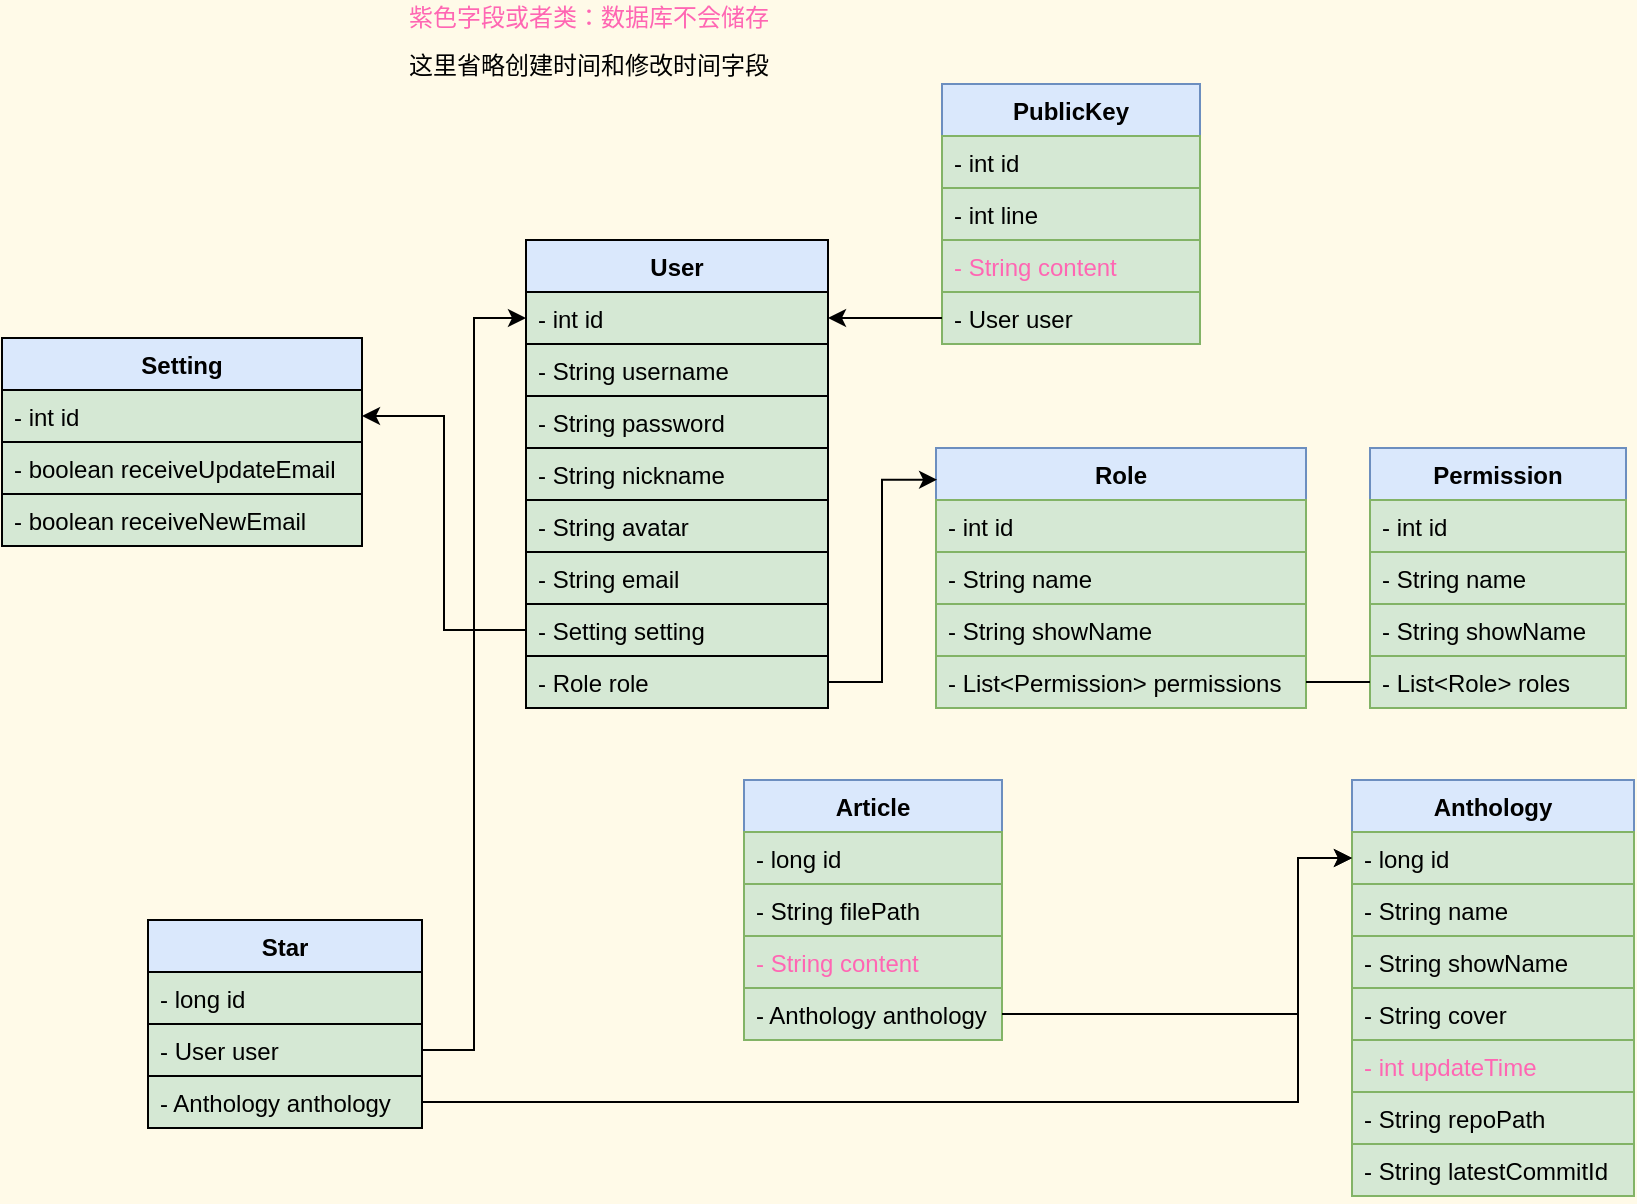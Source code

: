<mxfile compressed="true" version="21.6.1" type="device" pages="3"><diagram id="wILxJ-nRCRIIZ3_zf6oz" name="类图"><mxGraphModel dx="1376" dy="843" grid="0" gridSize="10" guides="1" tooltips="1" connect="1" arrows="1" fold="1" page="0" pageScale="1" pageWidth="827" pageHeight="1169" background="#FFFAE8" math="0" shadow="0"><root><mxCell id="0"/><mxCell id="1" parent="0"/><mxCell id="WRO1GQqFH-MKX0ff_sbG-9" value="User" style="swimlane;fontStyle=1;align=center;verticalAlign=top;childLayout=stackLayout;horizontal=1;startSize=26;horizontalStack=0;resizeParent=1;resizeParentMax=0;resizeLast=0;collapsible=1;marginBottom=0;fillColor=#dae8fc;strokeColor=#000000;fontColor=#000000;" parent="1" vertex="1"><mxGeometry x="263" y="176" width="151" height="234" as="geometry"/></mxCell><mxCell id="WRO1GQqFH-MKX0ff_sbG-10" value="- int id" style="text;strokeColor=#000000;fillColor=#d5e8d4;align=left;verticalAlign=top;spacingLeft=4;spacingRight=4;overflow=hidden;rotatable=0;points=[[0,0.5],[1,0.5]];portConstraint=eastwest;fontColor=#000000;" parent="WRO1GQqFH-MKX0ff_sbG-9" vertex="1"><mxGeometry y="26" width="151" height="26" as="geometry"/></mxCell><mxCell id="WRO1GQqFH-MKX0ff_sbG-12" value="- String username" style="text;strokeColor=#000000;fillColor=#d5e8d4;align=left;verticalAlign=top;spacingLeft=4;spacingRight=4;overflow=hidden;rotatable=0;points=[[0,0.5],[1,0.5]];portConstraint=eastwest;fontColor=#000000;" parent="WRO1GQqFH-MKX0ff_sbG-9" vertex="1"><mxGeometry y="52" width="151" height="26" as="geometry"/></mxCell><mxCell id="EvGXJdS2gnssmOcRnPen-53" value="- String password" style="text;strokeColor=#000000;fillColor=#d5e8d4;align=left;verticalAlign=top;spacingLeft=4;spacingRight=4;overflow=hidden;rotatable=0;points=[[0,0.5],[1,0.5]];portConstraint=eastwest;fontColor=#000000;" parent="WRO1GQqFH-MKX0ff_sbG-9" vertex="1"><mxGeometry y="78" width="151" height="26" as="geometry"/></mxCell><mxCell id="WRO1GQqFH-MKX0ff_sbG-14" value="- String nickname" style="text;strokeColor=#000000;fillColor=#d5e8d4;align=left;verticalAlign=top;spacingLeft=4;spacingRight=4;overflow=hidden;rotatable=0;points=[[0,0.5],[1,0.5]];portConstraint=eastwest;fontColor=#000000;" parent="WRO1GQqFH-MKX0ff_sbG-9" vertex="1"><mxGeometry y="104" width="151" height="26" as="geometry"/></mxCell><mxCell id="WRO1GQqFH-MKX0ff_sbG-13" value="- String avatar" style="text;strokeColor=#000000;fillColor=#d5e8d4;align=left;verticalAlign=top;spacingLeft=4;spacingRight=4;overflow=hidden;rotatable=0;points=[[0,0.5],[1,0.5]];portConstraint=eastwest;fontColor=#000000;" parent="WRO1GQqFH-MKX0ff_sbG-9" vertex="1"><mxGeometry y="130" width="151" height="26" as="geometry"/></mxCell><mxCell id="EvGXJdS2gnssmOcRnPen-19" value="- String email" style="text;strokeColor=#000000;fillColor=#d5e8d4;align=left;verticalAlign=top;spacingLeft=4;spacingRight=4;overflow=hidden;rotatable=0;points=[[0,0.5],[1,0.5]];portConstraint=eastwest;fontColor=#000000;" parent="WRO1GQqFH-MKX0ff_sbG-9" vertex="1"><mxGeometry y="156" width="151" height="26" as="geometry"/></mxCell><mxCell id="-3vvD8Rm2TfHry4j1YMg-6" value="- Setting setting" style="text;strokeColor=#000000;fillColor=#d5e8d4;align=left;verticalAlign=top;spacingLeft=4;spacingRight=4;overflow=hidden;rotatable=0;points=[[0,0.5],[1,0.5]];portConstraint=eastwest;fontColor=#000000;" parent="WRO1GQqFH-MKX0ff_sbG-9" vertex="1"><mxGeometry y="182" width="151" height="26" as="geometry"/></mxCell><mxCell id="WRO1GQqFH-MKX0ff_sbG-15" value="- Role role" style="text;strokeColor=#000000;fillColor=#d5e8d4;align=left;verticalAlign=top;spacingLeft=4;spacingRight=4;overflow=hidden;rotatable=0;points=[[0,0.5],[1,0.5]];portConstraint=eastwest;fontColor=#000000;" parent="WRO1GQqFH-MKX0ff_sbG-9" vertex="1"><mxGeometry y="208" width="151" height="26" as="geometry"/></mxCell><mxCell id="EvGXJdS2gnssmOcRnPen-2" value="Role" style="swimlane;fontStyle=1;align=center;verticalAlign=top;childLayout=stackLayout;horizontal=1;startSize=26;horizontalStack=0;resizeParent=1;resizeParentMax=0;resizeLast=0;collapsible=1;marginBottom=0;fillColor=#dae8fc;strokeColor=#6c8ebf;fontColor=#000000;" parent="1" vertex="1"><mxGeometry x="468" y="280" width="185" height="130" as="geometry"/></mxCell><mxCell id="EvGXJdS2gnssmOcRnPen-3" value="- int id" style="text;strokeColor=#82b366;fillColor=#d5e8d4;align=left;verticalAlign=top;spacingLeft=4;spacingRight=4;overflow=hidden;rotatable=0;points=[[0,0.5],[1,0.5]];portConstraint=eastwest;fontColor=#000000;" parent="EvGXJdS2gnssmOcRnPen-2" vertex="1"><mxGeometry y="26" width="185" height="26" as="geometry"/></mxCell><mxCell id="EvGXJdS2gnssmOcRnPen-4" value="- String name" style="text;strokeColor=#82b366;fillColor=#d5e8d4;align=left;verticalAlign=top;spacingLeft=4;spacingRight=4;overflow=hidden;rotatable=0;points=[[0,0.5],[1,0.5]];portConstraint=eastwest;fontColor=#000000;" parent="EvGXJdS2gnssmOcRnPen-2" vertex="1"><mxGeometry y="52" width="185" height="26" as="geometry"/></mxCell><mxCell id="2Uml_MnLq0i4C8X55gZZ-1" value="- String showName" style="text;strokeColor=#82b366;fillColor=#d5e8d4;align=left;verticalAlign=top;spacingLeft=4;spacingRight=4;overflow=hidden;rotatable=0;points=[[0,0.5],[1,0.5]];portConstraint=eastwest;fontColor=#000000;" parent="EvGXJdS2gnssmOcRnPen-2" vertex="1"><mxGeometry y="78" width="185" height="26" as="geometry"/></mxCell><mxCell id="EvGXJdS2gnssmOcRnPen-16" value="- List&lt;Permission&gt; permissions" style="text;strokeColor=#82b366;fillColor=#d5e8d4;align=left;verticalAlign=top;spacingLeft=4;spacingRight=4;overflow=hidden;rotatable=0;points=[[0,0.5],[1,0.5]];portConstraint=eastwest;fontColor=#000000;" parent="EvGXJdS2gnssmOcRnPen-2" vertex="1"><mxGeometry y="104" width="185" height="26" as="geometry"/></mxCell><mxCell id="EvGXJdS2gnssmOcRnPen-9" value="Permission" style="swimlane;fontStyle=1;align=center;verticalAlign=top;childLayout=stackLayout;horizontal=1;startSize=26;horizontalStack=0;resizeParent=1;resizeParentMax=0;resizeLast=0;collapsible=1;marginBottom=0;fillColor=#dae8fc;strokeColor=#6c8ebf;fontColor=#000000;" parent="1" vertex="1"><mxGeometry x="685" y="280" width="128" height="130" as="geometry"/></mxCell><mxCell id="EvGXJdS2gnssmOcRnPen-10" value="- int id" style="text;strokeColor=#82b366;fillColor=#d5e8d4;align=left;verticalAlign=top;spacingLeft=4;spacingRight=4;overflow=hidden;rotatable=0;points=[[0,0.5],[1,0.5]];portConstraint=eastwest;fontColor=#000000;" parent="EvGXJdS2gnssmOcRnPen-9" vertex="1"><mxGeometry y="26" width="128" height="26" as="geometry"/></mxCell><mxCell id="EvGXJdS2gnssmOcRnPen-11" value="- String name" style="text;strokeColor=#82b366;fillColor=#d5e8d4;align=left;verticalAlign=top;spacingLeft=4;spacingRight=4;overflow=hidden;rotatable=0;points=[[0,0.5],[1,0.5]];portConstraint=eastwest;fontColor=#000000;" parent="EvGXJdS2gnssmOcRnPen-9" vertex="1"><mxGeometry y="52" width="128" height="26" as="geometry"/></mxCell><mxCell id="2Uml_MnLq0i4C8X55gZZ-2" value="- String showName" style="text;strokeColor=#82b366;fillColor=#d5e8d4;align=left;verticalAlign=top;spacingLeft=4;spacingRight=4;overflow=hidden;rotatable=0;points=[[0,0.5],[1,0.5]];portConstraint=eastwest;fontColor=#000000;" parent="EvGXJdS2gnssmOcRnPen-9" vertex="1"><mxGeometry y="78" width="128" height="26" as="geometry"/></mxCell><mxCell id="EvGXJdS2gnssmOcRnPen-14" value="- List&lt;Role&gt; roles" style="text;strokeColor=#82b366;fillColor=#d5e8d4;align=left;verticalAlign=top;spacingLeft=4;spacingRight=4;overflow=hidden;rotatable=0;points=[[0,0.5],[1,0.5]];portConstraint=eastwest;fontColor=#000000;" parent="EvGXJdS2gnssmOcRnPen-9" vertex="1"><mxGeometry y="104" width="128" height="26" as="geometry"/></mxCell><mxCell id="EvGXJdS2gnssmOcRnPen-17" style="edgeStyle=orthogonalEdgeStyle;rounded=0;orthogonalLoop=1;jettySize=auto;html=1;exitX=1;exitY=0.5;exitDx=0;exitDy=0;entryX=0.003;entryY=0.122;entryDx=0;entryDy=0;entryPerimeter=0;strokeColor=#000000;" parent="1" source="WRO1GQqFH-MKX0ff_sbG-15" target="EvGXJdS2gnssmOcRnPen-2" edge="1"><mxGeometry relative="1" as="geometry"/></mxCell><mxCell id="EvGXJdS2gnssmOcRnPen-18" style="edgeStyle=orthogonalEdgeStyle;rounded=0;orthogonalLoop=1;jettySize=auto;html=1;exitX=1;exitY=0.5;exitDx=0;exitDy=0;entryX=0;entryY=0.5;entryDx=0;entryDy=0;endArrow=none;endFill=0;fontColor=#000000;strokeColor=#000000;" parent="1" source="EvGXJdS2gnssmOcRnPen-16" target="EvGXJdS2gnssmOcRnPen-14" edge="1"><mxGeometry relative="1" as="geometry"/></mxCell><mxCell id="EvGXJdS2gnssmOcRnPen-20" value="Article" style="swimlane;fontStyle=1;align=center;verticalAlign=top;childLayout=stackLayout;horizontal=1;startSize=26;horizontalStack=0;resizeParent=1;resizeParentMax=0;resizeLast=0;collapsible=1;marginBottom=0;fillColor=#dae8fc;strokeColor=#6c8ebf;fontColor=#000000;" parent="1" vertex="1"><mxGeometry x="372" y="446" width="129" height="130" as="geometry"/></mxCell><mxCell id="EvGXJdS2gnssmOcRnPen-21" value="- long id" style="text;strokeColor=#82b366;fillColor=#d5e8d4;align=left;verticalAlign=top;spacingLeft=4;spacingRight=4;overflow=hidden;rotatable=0;points=[[0,0.5],[1,0.5]];portConstraint=eastwest;fontColor=#000000;" parent="EvGXJdS2gnssmOcRnPen-20" vertex="1"><mxGeometry y="26" width="129" height="26" as="geometry"/></mxCell><mxCell id="EvGXJdS2gnssmOcRnPen-29" value="- String filePath" style="text;strokeColor=#82b366;fillColor=#d5e8d4;align=left;verticalAlign=top;spacingLeft=4;spacingRight=4;overflow=hidden;rotatable=0;points=[[0,0.5],[1,0.5]];portConstraint=eastwest;fontColor=#000000;" parent="EvGXJdS2gnssmOcRnPen-20" vertex="1"><mxGeometry y="52" width="129" height="26" as="geometry"/></mxCell><mxCell id="EvGXJdS2gnssmOcRnPen-54" value="- String content" style="text;strokeColor=#82b366;fillColor=#d5e8d4;align=left;verticalAlign=top;spacingLeft=4;spacingRight=4;overflow=hidden;rotatable=0;points=[[0,0.5],[1,0.5]];portConstraint=eastwest;fontColor=#FF66B3;" parent="EvGXJdS2gnssmOcRnPen-20" vertex="1"><mxGeometry y="78" width="129" height="26" as="geometry"/></mxCell><mxCell id="EvGXJdS2gnssmOcRnPen-36" value="- Anthology anthology" style="text;strokeColor=#82b366;fillColor=#d5e8d4;align=left;verticalAlign=top;spacingLeft=4;spacingRight=4;overflow=hidden;rotatable=0;points=[[0,0.5],[1,0.5]];portConstraint=eastwest;fontColor=#000000;" parent="EvGXJdS2gnssmOcRnPen-20" vertex="1"><mxGeometry y="104" width="129" height="26" as="geometry"/></mxCell><mxCell id="EvGXJdS2gnssmOcRnPen-31" value="Anthology" style="swimlane;fontStyle=1;align=center;verticalAlign=top;childLayout=stackLayout;horizontal=1;startSize=26;horizontalStack=0;resizeParent=1;resizeParentMax=0;resizeLast=0;collapsible=1;marginBottom=0;fillColor=#dae8fc;strokeColor=#6c8ebf;fontColor=#000000;" parent="1" vertex="1"><mxGeometry x="676" y="446" width="141" height="208" as="geometry"/></mxCell><mxCell id="EvGXJdS2gnssmOcRnPen-32" value="- long id" style="text;strokeColor=#82b366;fillColor=#d5e8d4;align=left;verticalAlign=top;spacingLeft=4;spacingRight=4;overflow=hidden;rotatable=0;points=[[0,0.5],[1,0.5]];portConstraint=eastwest;fontColor=#000000;" parent="EvGXJdS2gnssmOcRnPen-31" vertex="1"><mxGeometry y="26" width="141" height="26" as="geometry"/></mxCell><mxCell id="EvGXJdS2gnssmOcRnPen-33" value="- String name" style="text;strokeColor=#82b366;fillColor=#d5e8d4;align=left;verticalAlign=top;spacingLeft=4;spacingRight=4;overflow=hidden;rotatable=0;points=[[0,0.5],[1,0.5]];portConstraint=eastwest;fontColor=#000000;" parent="EvGXJdS2gnssmOcRnPen-31" vertex="1"><mxGeometry y="52" width="141" height="26" as="geometry"/></mxCell><mxCell id="NV3eIGNlk2f-MBtnMCLc-1" value="- String showName" style="text;strokeColor=#82b366;fillColor=#d5e8d4;align=left;verticalAlign=top;spacingLeft=4;spacingRight=4;overflow=hidden;rotatable=0;points=[[0,0.5],[1,0.5]];portConstraint=eastwest;fontColor=#000000;" parent="EvGXJdS2gnssmOcRnPen-31" vertex="1"><mxGeometry y="78" width="141" height="26" as="geometry"/></mxCell><mxCell id="iXWzoQddc1kPVXcZnfXH-1" value="- String cover" style="text;strokeColor=#82b366;fillColor=#d5e8d4;align=left;verticalAlign=top;spacingLeft=4;spacingRight=4;overflow=hidden;rotatable=0;points=[[0,0.5],[1,0.5]];portConstraint=eastwest;fontColor=#000000;" parent="EvGXJdS2gnssmOcRnPen-31" vertex="1"><mxGeometry y="104" width="141" height="26" as="geometry"/></mxCell><mxCell id="INj5p5lKH3iqRu2ESQi--1" value="- int updateTime" style="text;strokeColor=#82b366;fillColor=#d5e8d4;align=left;verticalAlign=top;spacingLeft=4;spacingRight=4;overflow=hidden;rotatable=0;points=[[0,0.5],[1,0.5]];portConstraint=eastwest;fontColor=#FF66B3;" parent="EvGXJdS2gnssmOcRnPen-31" vertex="1"><mxGeometry y="130" width="141" height="26" as="geometry"/></mxCell><mxCell id="EvGXJdS2gnssmOcRnPen-34" value="- String repoPath" style="text;strokeColor=#82b366;fillColor=#d5e8d4;align=left;verticalAlign=top;spacingLeft=4;spacingRight=4;overflow=hidden;rotatable=0;points=[[0,0.5],[1,0.5]];portConstraint=eastwest;fontColor=#000000;" parent="EvGXJdS2gnssmOcRnPen-31" vertex="1"><mxGeometry y="156" width="141" height="26" as="geometry"/></mxCell><mxCell id="EvGXJdS2gnssmOcRnPen-35" value="- String latestCommitId" style="text;strokeColor=#82b366;fillColor=#d5e8d4;align=left;verticalAlign=top;spacingLeft=4;spacingRight=4;overflow=hidden;rotatable=0;points=[[0,0.5],[1,0.5]];portConstraint=eastwest;fontColor=#000000;" parent="EvGXJdS2gnssmOcRnPen-31" vertex="1"><mxGeometry y="182" width="141" height="26" as="geometry"/></mxCell><mxCell id="EvGXJdS2gnssmOcRnPen-37" style="edgeStyle=orthogonalEdgeStyle;rounded=0;orthogonalLoop=1;jettySize=auto;html=1;exitX=1;exitY=0.5;exitDx=0;exitDy=0;entryX=0;entryY=0.5;entryDx=0;entryDy=0;endArrow=classic;endFill=1;strokeColor=#000000;" parent="1" source="EvGXJdS2gnssmOcRnPen-36" target="EvGXJdS2gnssmOcRnPen-32" edge="1"><mxGeometry relative="1" as="geometry"><Array as="points"><mxPoint x="649" y="563"/><mxPoint x="649" y="485"/></Array></mxGeometry></mxCell><mxCell id="WLKRW--15k-EWWXqYnvJ-45" value="PublicKey" style="swimlane;fontStyle=1;align=center;verticalAlign=top;childLayout=stackLayout;horizontal=1;startSize=26;horizontalStack=0;resizeParent=1;resizeParentMax=0;resizeLast=0;collapsible=1;marginBottom=0;fillColor=#dae8fc;strokeColor=#6c8ebf;fontColor=#000000;" parent="1" vertex="1"><mxGeometry x="471" y="98" width="129" height="130" as="geometry"/></mxCell><mxCell id="WLKRW--15k-EWWXqYnvJ-46" value="- int id" style="text;strokeColor=#82b366;fillColor=#d5e8d4;align=left;verticalAlign=top;spacingLeft=4;spacingRight=4;overflow=hidden;rotatable=0;points=[[0,0.5],[1,0.5]];portConstraint=eastwest;fontColor=#000000;" parent="WLKRW--15k-EWWXqYnvJ-45" vertex="1"><mxGeometry y="26" width="129" height="26" as="geometry"/></mxCell><mxCell id="WLKRW--15k-EWWXqYnvJ-49" value="- int line" style="text;strokeColor=#82b366;fillColor=#d5e8d4;align=left;verticalAlign=top;spacingLeft=4;spacingRight=4;overflow=hidden;rotatable=0;points=[[0,0.5],[1,0.5]];portConstraint=eastwest;fontColor=#000000;" parent="WLKRW--15k-EWWXqYnvJ-45" vertex="1"><mxGeometry y="52" width="129" height="26" as="geometry"/></mxCell><mxCell id="WLKRW--15k-EWWXqYnvJ-50" value="- String content" style="text;strokeColor=#82b366;fillColor=#d5e8d4;align=left;verticalAlign=top;spacingLeft=4;spacingRight=4;overflow=hidden;rotatable=0;points=[[0,0.5],[1,0.5]];portConstraint=eastwest;fontColor=#FF66B3;" parent="WLKRW--15k-EWWXqYnvJ-45" vertex="1"><mxGeometry y="78" width="129" height="26" as="geometry"/></mxCell><mxCell id="WLKRW--15k-EWWXqYnvJ-47" value="- User user" style="text;strokeColor=#82b366;fillColor=#d5e8d4;align=left;verticalAlign=top;spacingLeft=4;spacingRight=4;overflow=hidden;rotatable=0;points=[[0,0.5],[1,0.5]];portConstraint=eastwest;fontColor=#000000;" parent="WLKRW--15k-EWWXqYnvJ-45" vertex="1"><mxGeometry y="104" width="129" height="26" as="geometry"/></mxCell><mxCell id="WLKRW--15k-EWWXqYnvJ-51" style="edgeStyle=orthogonalEdgeStyle;rounded=0;orthogonalLoop=1;jettySize=auto;html=1;exitX=0;exitY=0.5;exitDx=0;exitDy=0;entryX=1;entryY=0.5;entryDx=0;entryDy=0;endArrow=classic;endFill=1;strokeColor=#000000;" parent="1" source="WLKRW--15k-EWWXqYnvJ-47" target="WRO1GQqFH-MKX0ff_sbG-10" edge="1"><mxGeometry relative="1" as="geometry"/></mxCell><mxCell id="WLKRW--15k-EWWXqYnvJ-52" value="紫色字段或者类：数据库不会储存" style="text;html=1;align=center;verticalAlign=middle;resizable=0;points=[];autosize=1;strokeColor=none;fillColor=none;fontColor=#FF66B3;" parent="1" vertex="1"><mxGeometry x="199" y="56" width="190" height="18" as="geometry"/></mxCell><mxCell id="lPy74XsBHY-HFz9wNdJ7-1" value="这里省略创建时间和修改时间字段" style="text;html=1;align=center;verticalAlign=middle;resizable=0;points=[];autosize=1;strokeColor=none;fillColor=none;fontColor=#000000;labelBorderColor=none;" parent="1" vertex="1"><mxGeometry x="199" y="80" width="190" height="18" as="geometry"/></mxCell><mxCell id="S6ZEdvKxkXjEGz55FUWK-1" value="Star" style="swimlane;fontStyle=1;align=center;verticalAlign=top;childLayout=stackLayout;horizontal=1;startSize=26;horizontalStack=0;resizeParent=1;resizeParentMax=0;resizeLast=0;collapsible=1;marginBottom=0;fillColor=#dae8fc;strokeColor=#000000;fontColor=#000000;" parent="1" vertex="1"><mxGeometry x="74" y="516" width="137" height="104" as="geometry"/></mxCell><mxCell id="S6ZEdvKxkXjEGz55FUWK-2" value="- long id" style="text;strokeColor=#000000;fillColor=#d5e8d4;align=left;verticalAlign=top;spacingLeft=4;spacingRight=4;overflow=hidden;rotatable=0;points=[[0,0.5],[1,0.5]];portConstraint=eastwest;fontColor=#000000;" parent="S6ZEdvKxkXjEGz55FUWK-1" vertex="1"><mxGeometry y="26" width="137" height="26" as="geometry"/></mxCell><mxCell id="S6ZEdvKxkXjEGz55FUWK-3" value="- User user" style="text;strokeColor=#000000;fillColor=#d5e8d4;align=left;verticalAlign=top;spacingLeft=4;spacingRight=4;overflow=hidden;rotatable=0;points=[[0,0.5],[1,0.5]];portConstraint=eastwest;fontColor=#000000;" parent="S6ZEdvKxkXjEGz55FUWK-1" vertex="1"><mxGeometry y="52" width="137" height="26" as="geometry"/></mxCell><mxCell id="S6ZEdvKxkXjEGz55FUWK-6" value="- Anthology anthology" style="text;strokeColor=#000000;fillColor=#d5e8d4;align=left;verticalAlign=top;spacingLeft=4;spacingRight=4;overflow=hidden;rotatable=0;points=[[0,0.5],[1,0.5]];portConstraint=eastwest;fontColor=#000000;" parent="S6ZEdvKxkXjEGz55FUWK-1" vertex="1"><mxGeometry y="78" width="137" height="26" as="geometry"/></mxCell><mxCell id="S6ZEdvKxkXjEGz55FUWK-7" style="edgeStyle=orthogonalEdgeStyle;rounded=0;orthogonalLoop=1;jettySize=auto;html=1;exitX=1;exitY=0.5;exitDx=0;exitDy=0;entryX=0;entryY=0.5;entryDx=0;entryDy=0;strokeColor=#000000;fontColor=#000000;" parent="1" source="S6ZEdvKxkXjEGz55FUWK-3" target="WRO1GQqFH-MKX0ff_sbG-10" edge="1"><mxGeometry relative="1" as="geometry"/></mxCell><mxCell id="S6ZEdvKxkXjEGz55FUWK-8" style="edgeStyle=orthogonalEdgeStyle;rounded=0;orthogonalLoop=1;jettySize=auto;html=1;exitX=1;exitY=0.5;exitDx=0;exitDy=0;entryX=0;entryY=0.5;entryDx=0;entryDy=0;strokeColor=#000000;" parent="1" source="S6ZEdvKxkXjEGz55FUWK-6" target="EvGXJdS2gnssmOcRnPen-32" edge="1"><mxGeometry relative="1" as="geometry"><Array as="points"><mxPoint x="649" y="607"/><mxPoint x="649" y="485"/></Array></mxGeometry></mxCell><mxCell id="-3vvD8Rm2TfHry4j1YMg-2" value="Setting" style="swimlane;fontStyle=1;align=center;verticalAlign=top;childLayout=stackLayout;horizontal=1;startSize=26;horizontalStack=0;resizeParent=1;resizeParentMax=0;resizeLast=0;collapsible=1;marginBottom=0;fillColor=#dae8fc;strokeColor=#000000;fontColor=#000000;" parent="1" vertex="1"><mxGeometry x="1" y="225" width="180" height="104" as="geometry"/></mxCell><mxCell id="-3vvD8Rm2TfHry4j1YMg-3" value="- int id" style="text;strokeColor=#000000;fillColor=#d5e8d4;align=left;verticalAlign=top;spacingLeft=4;spacingRight=4;overflow=hidden;rotatable=0;points=[[0,0.5],[1,0.5]];portConstraint=eastwest;fontColor=#000000;" parent="-3vvD8Rm2TfHry4j1YMg-2" vertex="1"><mxGeometry y="26" width="180" height="26" as="geometry"/></mxCell><mxCell id="-3vvD8Rm2TfHry4j1YMg-8" value="- boolean receiveUpdateEmail" style="text;strokeColor=#000000;fillColor=#d5e8d4;align=left;verticalAlign=top;spacingLeft=4;spacingRight=4;overflow=hidden;rotatable=0;points=[[0,0.5],[1,0.5]];portConstraint=eastwest;fontColor=#000000;" parent="-3vvD8Rm2TfHry4j1YMg-2" vertex="1"><mxGeometry y="52" width="180" height="26" as="geometry"/></mxCell><mxCell id="k8gp6Hoa-KS5ZbWZ8qMf-1" value="- boolean receiveNewEmail" style="text;strokeColor=#000000;fillColor=#d5e8d4;align=left;verticalAlign=top;spacingLeft=4;spacingRight=4;overflow=hidden;rotatable=0;points=[[0,0.5],[1,0.5]];portConstraint=eastwest;fontColor=#000000;" parent="-3vvD8Rm2TfHry4j1YMg-2" vertex="1"><mxGeometry y="78" width="180" height="26" as="geometry"/></mxCell><mxCell id="-3vvD8Rm2TfHry4j1YMg-7" style="edgeStyle=orthogonalEdgeStyle;rounded=0;orthogonalLoop=1;jettySize=auto;html=1;entryX=1;entryY=0.5;entryDx=0;entryDy=0;strokeColor=#000000;" parent="1" source="-3vvD8Rm2TfHry4j1YMg-6" target="-3vvD8Rm2TfHry4j1YMg-3" edge="1"><mxGeometry relative="1" as="geometry"/></mxCell></root></mxGraphModel></diagram><diagram id="JHanxzREZH7IJ0J7ykRV" name="数据库"><mxGraphModel dx="1376" dy="1243" grid="0" gridSize="10" guides="1" tooltips="1" connect="1" arrows="1" fold="1" page="0" pageScale="1" pageWidth="827" pageHeight="1169" background="#E3FFFC" math="0" shadow="0"><root><mxCell id="0"/><mxCell id="1" parent="0"/><mxCell id="LYIgKGGrVmpGQKhspQbY-1" value="user" style="swimlane;fontStyle=1;align=center;verticalAlign=top;childLayout=stackLayout;horizontal=1;startSize=26;horizontalStack=0;resizeParent=1;resizeParentMax=0;resizeLast=0;collapsible=1;marginBottom=0;fillColor=#e1d5e7;strokeColor=#000000;fontColor=#000000;" parent="1" vertex="1"><mxGeometry x="333" y="49" width="186" height="234" as="geometry"/></mxCell><mxCell id="LYIgKGGrVmpGQKhspQbY-2" value="- int id" style="text;strokeColor=#000000;fillColor=#fff2cc;align=left;verticalAlign=top;spacingLeft=4;spacingRight=4;overflow=hidden;rotatable=0;points=[[0,0.5],[1,0.5]];portConstraint=eastwest;fontColor=#000000;" parent="LYIgKGGrVmpGQKhspQbY-1" vertex="1"><mxGeometry y="26" width="186" height="26" as="geometry"/></mxCell><mxCell id="LYIgKGGrVmpGQKhspQbY-3" value="- varchar(16) username" style="text;strokeColor=#000000;fillColor=#fff2cc;align=left;verticalAlign=top;spacingLeft=4;spacingRight=4;overflow=hidden;rotatable=0;points=[[0,0.5],[1,0.5]];portConstraint=eastwest;fontColor=#000000;" parent="LYIgKGGrVmpGQKhspQbY-1" vertex="1"><mxGeometry y="52" width="186" height="26" as="geometry"/></mxCell><mxCell id="LYIgKGGrVmpGQKhspQbY-4" value="- varchar(64) password" style="text;strokeColor=#000000;fillColor=#fff2cc;align=left;verticalAlign=top;spacingLeft=4;spacingRight=4;overflow=hidden;rotatable=0;points=[[0,0.5],[1,0.5]];portConstraint=eastwest;fontColor=#000000;" parent="LYIgKGGrVmpGQKhspQbY-1" vertex="1"><mxGeometry y="78" width="186" height="26" as="geometry"/></mxCell><mxCell id="LYIgKGGrVmpGQKhspQbY-5" value="- varchar(32) nickname" style="text;strokeColor=#000000;fillColor=#fff2cc;align=left;verticalAlign=top;spacingLeft=4;spacingRight=4;overflow=hidden;rotatable=0;points=[[0,0.5],[1,0.5]];portConstraint=eastwest;fontColor=#000000;" parent="LYIgKGGrVmpGQKhspQbY-1" vertex="1"><mxGeometry y="104" width="186" height="26" as="geometry"/></mxCell><mxCell id="LYIgKGGrVmpGQKhspQbY-6" value="- varchar(1024) avatar" style="text;strokeColor=#000000;fillColor=#fff2cc;align=left;verticalAlign=top;spacingLeft=4;spacingRight=4;overflow=hidden;rotatable=0;points=[[0,0.5],[1,0.5]];portConstraint=eastwest;fontColor=#000000;" parent="LYIgKGGrVmpGQKhspQbY-1" vertex="1"><mxGeometry y="130" width="186" height="26" as="geometry"/></mxCell><mxCell id="LYIgKGGrVmpGQKhspQbY-7" value="- varchar(64) email" style="text;strokeColor=#000000;fillColor=#fff2cc;align=left;verticalAlign=top;spacingLeft=4;spacingRight=4;overflow=hidden;rotatable=0;points=[[0,0.5],[1,0.5]];portConstraint=eastwest;fontColor=#000000;" parent="LYIgKGGrVmpGQKhspQbY-1" vertex="1"><mxGeometry y="156" width="186" height="26" as="geometry"/></mxCell><mxCell id="lyT776YgW-n8Oia0sy9f-5" value="- int setting_id" style="text;strokeColor=#000000;fillColor=#fff2cc;align=left;verticalAlign=top;spacingLeft=4;spacingRight=4;overflow=hidden;rotatable=0;points=[[0,0.5],[1,0.5]];portConstraint=eastwest;fontColor=#000000;" parent="LYIgKGGrVmpGQKhspQbY-1" vertex="1"><mxGeometry y="182" width="186" height="26" as="geometry"/></mxCell><mxCell id="LYIgKGGrVmpGQKhspQbY-8" value="- int role_id" style="text;strokeColor=#000000;fillColor=#fff2cc;align=left;verticalAlign=top;spacingLeft=4;spacingRight=4;overflow=hidden;rotatable=0;points=[[0,0.5],[1,0.5]];portConstraint=eastwest;fontColor=#000000;" parent="LYIgKGGrVmpGQKhspQbY-1" vertex="1"><mxGeometry y="208" width="186" height="26" as="geometry"/></mxCell><mxCell id="r5CsMy7z81uoZ2NrsNFu-1" value="role" style="swimlane;fontStyle=1;align=center;verticalAlign=top;childLayout=stackLayout;horizontal=1;startSize=26;horizontalStack=0;resizeParent=1;resizeParentMax=0;resizeLast=0;collapsible=1;marginBottom=0;fillColor=#e1d5e7;strokeColor=#000000;fontColor=#000000;" parent="1" vertex="1"><mxGeometry x="562" y="79" width="155" height="104" as="geometry"/></mxCell><mxCell id="r5CsMy7z81uoZ2NrsNFu-2" value="- int id" style="text;strokeColor=#000000;fillColor=#fff2cc;align=left;verticalAlign=top;spacingLeft=4;spacingRight=4;overflow=hidden;rotatable=0;points=[[0,0.5],[1,0.5]];portConstraint=eastwest;fontColor=#000000;" parent="r5CsMy7z81uoZ2NrsNFu-1" vertex="1"><mxGeometry y="26" width="155" height="26" as="geometry"/></mxCell><mxCell id="r5CsMy7z81uoZ2NrsNFu-3" value="- varchar(32) name" style="text;strokeColor=#000000;fillColor=#fff2cc;align=left;verticalAlign=top;spacingLeft=4;spacingRight=4;overflow=hidden;rotatable=0;points=[[0,0.5],[1,0.5]];portConstraint=eastwest;fontColor=#000000;" parent="r5CsMy7z81uoZ2NrsNFu-1" vertex="1"><mxGeometry y="52" width="155" height="26" as="geometry"/></mxCell><mxCell id="Ego-QDA6eMyUf-UU13vf-1" value="- varchar(32) show_name" style="text;strokeColor=#000000;fillColor=#fff2cc;align=left;verticalAlign=top;spacingLeft=4;spacingRight=4;overflow=hidden;rotatable=0;points=[[0,0.5],[1,0.5]];portConstraint=eastwest;fontColor=#000000;" parent="r5CsMy7z81uoZ2NrsNFu-1" vertex="1"><mxGeometry y="78" width="155" height="26" as="geometry"/></mxCell><mxCell id="r5CsMy7z81uoZ2NrsNFu-9" value="permission" style="swimlane;fontStyle=1;align=center;verticalAlign=top;childLayout=stackLayout;horizontal=1;startSize=26;horizontalStack=0;resizeParent=1;resizeParentMax=0;resizeLast=0;collapsible=1;marginBottom=0;fillColor=#e1d5e7;strokeColor=#000000;fontColor=#000000;" parent="1" vertex="1"><mxGeometry x="929" y="79" width="150" height="104" as="geometry"/></mxCell><mxCell id="r5CsMy7z81uoZ2NrsNFu-10" value="- int id" style="text;strokeColor=#000000;fillColor=#fff2cc;align=left;verticalAlign=top;spacingLeft=4;spacingRight=4;overflow=hidden;rotatable=0;points=[[0,0.5],[1,0.5]];portConstraint=eastwest;fontColor=#000000;" parent="r5CsMy7z81uoZ2NrsNFu-9" vertex="1"><mxGeometry y="26" width="150" height="26" as="geometry"/></mxCell><mxCell id="r5CsMy7z81uoZ2NrsNFu-11" value="- varchar(32) name" style="text;strokeColor=#000000;fillColor=#fff2cc;align=left;verticalAlign=top;spacingLeft=4;spacingRight=4;overflow=hidden;rotatable=0;points=[[0,0.5],[1,0.5]];portConstraint=eastwest;fontColor=#000000;" parent="r5CsMy7z81uoZ2NrsNFu-9" vertex="1"><mxGeometry y="52" width="150" height="26" as="geometry"/></mxCell><mxCell id="Ego-QDA6eMyUf-UU13vf-2" value="- varchar(32) show_name" style="text;strokeColor=#000000;fillColor=#fff2cc;align=left;verticalAlign=top;spacingLeft=4;spacingRight=4;overflow=hidden;rotatable=0;points=[[0,0.5],[1,0.5]];portConstraint=eastwest;fontColor=#000000;" parent="r5CsMy7z81uoZ2NrsNFu-9" vertex="1"><mxGeometry y="78" width="150" height="26" as="geometry"/></mxCell><mxCell id="r5CsMy7z81uoZ2NrsNFu-12" value="role_permission" style="swimlane;fontStyle=1;align=center;verticalAlign=top;childLayout=stackLayout;horizontal=1;startSize=26;horizontalStack=0;resizeParent=1;resizeParentMax=0;resizeLast=0;collapsible=1;marginBottom=0;fillColor=#f8cecc;strokeColor=#000000;fontColor=#000000;" parent="1" vertex="1"><mxGeometry x="757" y="92" width="129" height="78" as="geometry"/></mxCell><mxCell id="r5CsMy7z81uoZ2NrsNFu-13" value="- int role_id" style="text;strokeColor=#000000;fillColor=#d5e8d4;align=left;verticalAlign=top;spacingLeft=4;spacingRight=4;overflow=hidden;rotatable=0;points=[[0,0.5],[1,0.5]];portConstraint=eastwest;fontColor=#000000;" parent="r5CsMy7z81uoZ2NrsNFu-12" vertex="1"><mxGeometry y="26" width="129" height="26" as="geometry"/></mxCell><mxCell id="r5CsMy7z81uoZ2NrsNFu-14" value="- int permission_id" style="text;strokeColor=#000000;fillColor=#d5e8d4;align=left;verticalAlign=top;spacingLeft=4;spacingRight=4;overflow=hidden;rotatable=0;points=[[0,0.5],[1,0.5]];portConstraint=eastwest;fontColor=#000000;" parent="r5CsMy7z81uoZ2NrsNFu-12" vertex="1"><mxGeometry y="52" width="129" height="26" as="geometry"/></mxCell><mxCell id="r5CsMy7z81uoZ2NrsNFu-17" style="edgeStyle=orthogonalEdgeStyle;rounded=0;orthogonalLoop=1;jettySize=auto;html=1;exitX=1;exitY=0.5;exitDx=0;exitDy=0;entryX=0;entryY=0.5;entryDx=0;entryDy=0;fontColor=#000000;endArrow=classic;endFill=1;strokeColor=#000000;" parent="1" source="LYIgKGGrVmpGQKhspQbY-8" target="r5CsMy7z81uoZ2NrsNFu-2" edge="1"><mxGeometry relative="1" as="geometry"/></mxCell><mxCell id="r5CsMy7z81uoZ2NrsNFu-18" value="public_key" style="swimlane;fontStyle=1;align=center;verticalAlign=top;childLayout=stackLayout;horizontal=1;startSize=26;horizontalStack=0;resizeParent=1;resizeParentMax=0;resizeLast=0;collapsible=1;marginBottom=0;fillColor=#e1d5e7;strokeColor=#000000;fontColor=#000000;" parent="1" vertex="1"><mxGeometry x="113" y="160" width="129" height="104" as="geometry"/></mxCell><mxCell id="r5CsMy7z81uoZ2NrsNFu-19" value="- int id" style="text;strokeColor=#000000;fillColor=#fff2cc;align=left;verticalAlign=top;spacingLeft=4;spacingRight=4;overflow=hidden;rotatable=0;points=[[0,0.5],[1,0.5]];portConstraint=eastwest;fontColor=#000000;" parent="r5CsMy7z81uoZ2NrsNFu-18" vertex="1"><mxGeometry y="26" width="129" height="26" as="geometry"/></mxCell><mxCell id="r5CsMy7z81uoZ2NrsNFu-20" value="- int line" style="text;strokeColor=#000000;fillColor=#fff2cc;align=left;verticalAlign=top;spacingLeft=4;spacingRight=4;overflow=hidden;rotatable=0;points=[[0,0.5],[1,0.5]];portConstraint=eastwest;fontColor=#000000;" parent="r5CsMy7z81uoZ2NrsNFu-18" vertex="1"><mxGeometry y="52" width="129" height="26" as="geometry"/></mxCell><mxCell id="r5CsMy7z81uoZ2NrsNFu-21" value="- int user_id" style="text;strokeColor=#000000;fillColor=#fff2cc;align=left;verticalAlign=top;spacingLeft=4;spacingRight=4;overflow=hidden;rotatable=0;points=[[0,0.5],[1,0.5]];portConstraint=eastwest;fontColor=#000000;" parent="r5CsMy7z81uoZ2NrsNFu-18" vertex="1"><mxGeometry y="78" width="129" height="26" as="geometry"/></mxCell><mxCell id="r5CsMy7z81uoZ2NrsNFu-22" style="edgeStyle=orthogonalEdgeStyle;rounded=0;orthogonalLoop=1;jettySize=auto;html=1;exitX=1;exitY=0.5;exitDx=0;exitDy=0;fontColor=#000000;endArrow=classic;endFill=1;entryX=0;entryY=0.5;entryDx=0;entryDy=0;strokeColor=#000000;" parent="1" source="r5CsMy7z81uoZ2NrsNFu-21" target="LYIgKGGrVmpGQKhspQbY-2" edge="1"><mxGeometry relative="1" as="geometry"><mxPoint x="480" y="327" as="targetPoint"/><Array as="points"><mxPoint x="288" y="251"/><mxPoint x="288" y="88"/></Array></mxGeometry></mxCell><mxCell id="r5CsMy7z81uoZ2NrsNFu-24" value="article" style="swimlane;fontStyle=1;align=center;verticalAlign=top;childLayout=stackLayout;horizontal=1;startSize=26;horizontalStack=0;resizeParent=1;resizeParentMax=0;resizeLast=0;collapsible=1;marginBottom=0;fillColor=#e1d5e7;strokeColor=#000000;fontColor=#000000;" parent="1" vertex="1"><mxGeometry x="369" y="295" width="144" height="104" as="geometry"/></mxCell><mxCell id="r5CsMy7z81uoZ2NrsNFu-25" value="- bigint id" style="text;strokeColor=#000000;fillColor=#fff2cc;align=left;verticalAlign=top;spacingLeft=4;spacingRight=4;overflow=hidden;rotatable=0;points=[[0,0.5],[1,0.5]];portConstraint=eastwest;fontColor=#000000;" parent="r5CsMy7z81uoZ2NrsNFu-24" vertex="1"><mxGeometry y="26" width="144" height="26" as="geometry"/></mxCell><mxCell id="r5CsMy7z81uoZ2NrsNFu-26" value="- varchar(2048) file_path" style="text;strokeColor=#000000;fillColor=#fff2cc;align=left;verticalAlign=top;spacingLeft=4;spacingRight=4;overflow=hidden;rotatable=0;points=[[0,0.5],[1,0.5]];portConstraint=eastwest;fontColor=#000000;" parent="r5CsMy7z81uoZ2NrsNFu-24" vertex="1"><mxGeometry y="52" width="144" height="26" as="geometry"/></mxCell><mxCell id="r5CsMy7z81uoZ2NrsNFu-27" value="- bigint anthology_id" style="text;strokeColor=#000000;fillColor=#fff2cc;align=left;verticalAlign=top;spacingLeft=4;spacingRight=4;overflow=hidden;rotatable=0;points=[[0,0.5],[1,0.5]];portConstraint=eastwest;fontColor=#000000;" parent="r5CsMy7z81uoZ2NrsNFu-24" vertex="1"><mxGeometry y="78" width="144" height="26" as="geometry"/></mxCell><mxCell id="r5CsMy7z81uoZ2NrsNFu-28" value="anthology" style="swimlane;fontStyle=1;align=center;verticalAlign=top;childLayout=stackLayout;horizontal=1;startSize=26;horizontalStack=0;resizeParent=1;resizeParentMax=0;resizeLast=0;collapsible=1;marginBottom=0;fillColor=#e1d5e7;strokeColor=#000000;fontColor=#000000;" parent="1" vertex="1"><mxGeometry x="562" y="282" width="177.5" height="182" as="geometry"/></mxCell><mxCell id="r5CsMy7z81uoZ2NrsNFu-29" value="- bigint id" style="text;strokeColor=#000000;fillColor=#fff2cc;align=left;verticalAlign=top;spacingLeft=4;spacingRight=4;overflow=hidden;rotatable=0;points=[[0,0.5],[1,0.5]];portConstraint=eastwest;fontColor=#000000;" parent="r5CsMy7z81uoZ2NrsNFu-28" vertex="1"><mxGeometry y="26" width="177.5" height="26" as="geometry"/></mxCell><mxCell id="r5CsMy7z81uoZ2NrsNFu-33" value="- varchar(64) name" style="text;strokeColor=#000000;fillColor=#fff2cc;align=left;verticalAlign=top;spacingLeft=4;spacingRight=4;overflow=hidden;rotatable=0;points=[[0,0.5],[1,0.5]];portConstraint=eastwest;fontColor=#000000;" parent="r5CsMy7z81uoZ2NrsNFu-28" vertex="1"><mxGeometry y="52" width="177.5" height="26" as="geometry"/></mxCell><mxCell id="KTrHuUMu-7FGgshHTW_8-1" value="- varchar(64) show_name" style="text;strokeColor=#000000;fillColor=#fff2cc;align=left;verticalAlign=top;spacingLeft=4;spacingRight=4;overflow=hidden;rotatable=0;points=[[0,0.5],[1,0.5]];portConstraint=eastwest;fontColor=#000000;" parent="r5CsMy7z81uoZ2NrsNFu-28" vertex="1"><mxGeometry y="78" width="177.5" height="26" as="geometry"/></mxCell><mxCell id="s-O_5oLlW_M4nHjRaqBY-1" value="- varchar(1024) cover" style="text;strokeColor=#000000;fillColor=#fff2cc;align=left;verticalAlign=top;spacingLeft=4;spacingRight=4;overflow=hidden;rotatable=0;points=[[0,0.5],[1,0.5]];portConstraint=eastwest;fontColor=#000000;" parent="r5CsMy7z81uoZ2NrsNFu-28" vertex="1"><mxGeometry y="104" width="177.5" height="26" as="geometry"/></mxCell><mxCell id="r5CsMy7z81uoZ2NrsNFu-30" value="- varchar(2048) repo_path" style="text;strokeColor=#000000;fillColor=#fff2cc;align=left;verticalAlign=top;spacingLeft=4;spacingRight=4;overflow=hidden;rotatable=0;points=[[0,0.5],[1,0.5]];portConstraint=eastwest;fontColor=#000000;" parent="r5CsMy7z81uoZ2NrsNFu-28" vertex="1"><mxGeometry y="130" width="177.5" height="26" as="geometry"/></mxCell><mxCell id="r5CsMy7z81uoZ2NrsNFu-31" value="- varchar(40) latest_commit_id" style="text;strokeColor=#000000;fillColor=#fff2cc;align=left;verticalAlign=top;spacingLeft=4;spacingRight=4;overflow=hidden;rotatable=0;points=[[0,0.5],[1,0.5]];portConstraint=eastwest;fontColor=#000000;" parent="r5CsMy7z81uoZ2NrsNFu-28" vertex="1"><mxGeometry y="156" width="177.5" height="26" as="geometry"/></mxCell><mxCell id="r5CsMy7z81uoZ2NrsNFu-32" style="edgeStyle=orthogonalEdgeStyle;rounded=0;orthogonalLoop=1;jettySize=auto;html=1;exitX=1;exitY=0.5;exitDx=0;exitDy=0;entryX=0;entryY=0.5;entryDx=0;entryDy=0;fontColor=#000000;endArrow=classic;endFill=1;strokeColor=#000000;" parent="1" source="r5CsMy7z81uoZ2NrsNFu-27" target="r5CsMy7z81uoZ2NrsNFu-29" edge="1"><mxGeometry relative="1" as="geometry"><Array as="points"><mxPoint x="538" y="386"/><mxPoint x="538" y="321"/></Array></mxGeometry></mxCell><mxCell id="r5CsMy7z81uoZ2NrsNFu-34" value="&lt;font color=&quot;#000000&quot;&gt;int采用自增id，bigint采用雪花id&lt;/font&gt;" style="text;html=1;align=center;verticalAlign=middle;resizable=0;points=[];autosize=1;strokeColor=none;fillColor=none;fontColor=#FF66B3;" parent="1" vertex="1"><mxGeometry x="105" y="-100" width="178" height="18" as="geometry"/></mxCell><mxCell id="WJaGrRt8w3W83KqoRpix-1" style="edgeStyle=orthogonalEdgeStyle;rounded=0;orthogonalLoop=1;jettySize=auto;html=1;exitX=0;exitY=0.5;exitDx=0;exitDy=0;entryX=1;entryY=0.5;entryDx=0;entryDy=0;fontColor=#000000;strokeColor=#000000;" parent="1" source="r5CsMy7z81uoZ2NrsNFu-13" target="r5CsMy7z81uoZ2NrsNFu-1" edge="1"><mxGeometry relative="1" as="geometry"/></mxCell><mxCell id="WJaGrRt8w3W83KqoRpix-2" style="edgeStyle=orthogonalEdgeStyle;rounded=0;orthogonalLoop=1;jettySize=auto;html=1;exitX=1;exitY=0.5;exitDx=0;exitDy=0;fontColor=#000000;strokeColor=#000000;" parent="1" source="r5CsMy7z81uoZ2NrsNFu-14" target="r5CsMy7z81uoZ2NrsNFu-11" edge="1"><mxGeometry relative="1" as="geometry"/></mxCell><mxCell id="KaKs99cgZU0GaaAdnNEj-1" value="这里省略创建时间和修改时间字段" style="text;html=1;align=center;verticalAlign=middle;resizable=0;points=[];autosize=1;strokeColor=none;fillColor=none;fontColor=#000000;" parent="1" vertex="1"><mxGeometry x="96" y="-78" width="190" height="18" as="geometry"/></mxCell><mxCell id="LULFnapiilHGDdqN_mxW-1" value="star" style="swimlane;fontStyle=1;align=center;verticalAlign=top;childLayout=stackLayout;horizontal=1;startSize=26;horizontalStack=0;resizeParent=1;resizeParentMax=0;resizeLast=0;collapsible=1;marginBottom=0;fillColor=#e1d5e7;strokeColor=#000000;fontColor=#000000;" parent="1" vertex="1"><mxGeometry x="117" y="381" width="144" height="104" as="geometry"/></mxCell><mxCell id="LULFnapiilHGDdqN_mxW-2" value="- bigint id" style="text;strokeColor=#000000;fillColor=#fff2cc;align=left;verticalAlign=top;spacingLeft=4;spacingRight=4;overflow=hidden;rotatable=0;points=[[0,0.5],[1,0.5]];portConstraint=eastwest;fontColor=#000000;" parent="LULFnapiilHGDdqN_mxW-1" vertex="1"><mxGeometry y="26" width="144" height="26" as="geometry"/></mxCell><mxCell id="LULFnapiilHGDdqN_mxW-3" value="- int user_id" style="text;strokeColor=#000000;fillColor=#fff2cc;align=left;verticalAlign=top;spacingLeft=4;spacingRight=4;overflow=hidden;rotatable=0;points=[[0,0.5],[1,0.5]];portConstraint=eastwest;fontColor=#000000;" parent="LULFnapiilHGDdqN_mxW-1" vertex="1"><mxGeometry y="52" width="144" height="26" as="geometry"/></mxCell><mxCell id="LULFnapiilHGDdqN_mxW-4" value="- bigint anthology_id" style="text;strokeColor=#000000;fillColor=#fff2cc;align=left;verticalAlign=top;spacingLeft=4;spacingRight=4;overflow=hidden;rotatable=0;points=[[0,0.5],[1,0.5]];portConstraint=eastwest;fontColor=#000000;" parent="LULFnapiilHGDdqN_mxW-1" vertex="1"><mxGeometry y="78" width="144" height="26" as="geometry"/></mxCell><mxCell id="pq91Jy5J1E7uNbLlEQXV-1" style="edgeStyle=orthogonalEdgeStyle;rounded=0;orthogonalLoop=1;jettySize=auto;html=1;exitX=1;exitY=0.5;exitDx=0;exitDy=0;entryX=0;entryY=0.5;entryDx=0;entryDy=0;fontColor=#000000;strokeColor=#000000;" parent="1" source="LULFnapiilHGDdqN_mxW-3" target="LYIgKGGrVmpGQKhspQbY-2" edge="1"><mxGeometry relative="1" as="geometry"><Array as="points"><mxPoint x="288" y="446"/><mxPoint x="288" y="88"/></Array></mxGeometry></mxCell><mxCell id="pq91Jy5J1E7uNbLlEQXV-2" style="edgeStyle=orthogonalEdgeStyle;rounded=0;orthogonalLoop=1;jettySize=auto;html=1;exitX=1;exitY=0.5;exitDx=0;exitDy=0;fontColor=#000000;strokeColor=#000000;" parent="1" source="LULFnapiilHGDdqN_mxW-4" edge="1"><mxGeometry relative="1" as="geometry"><Array as="points"><mxPoint x="538" y="472"/><mxPoint x="538" y="321"/></Array><mxPoint x="563" y="321" as="targetPoint"/></mxGeometry></mxCell><mxCell id="lyT776YgW-n8Oia0sy9f-1" value="setting" style="swimlane;fontStyle=1;align=center;verticalAlign=top;childLayout=stackLayout;horizontal=1;startSize=26;horizontalStack=0;resizeParent=1;resizeParentMax=0;resizeLast=0;collapsible=1;marginBottom=0;fillColor=#e1d5e7;strokeColor=#000000;fontColor=#000000;" parent="1" vertex="1"><mxGeometry x="755" y="218" width="193" height="104" as="geometry"/></mxCell><mxCell id="lyT776YgW-n8Oia0sy9f-2" value="- int id" style="text;strokeColor=#000000;fillColor=#fff2cc;align=left;verticalAlign=top;spacingLeft=4;spacingRight=4;overflow=hidden;rotatable=0;points=[[0,0.5],[1,0.5]];portConstraint=eastwest;fontColor=#000000;" parent="lyT776YgW-n8Oia0sy9f-1" vertex="1"><mxGeometry y="26" width="193" height="26" as="geometry"/></mxCell><mxCell id="lyT776YgW-n8Oia0sy9f-3" value="- boolean receive_update_email" style="text;strokeColor=#000000;fillColor=#fff2cc;align=left;verticalAlign=top;spacingLeft=4;spacingRight=4;overflow=hidden;rotatable=0;points=[[0,0.5],[1,0.5]];portConstraint=eastwest;fontColor=#000000;" parent="lyT776YgW-n8Oia0sy9f-1" vertex="1"><mxGeometry y="52" width="193" height="26" as="geometry"/></mxCell><mxCell id="2QhBzB8ul4_WfwsetrQa-1" value="- boolean receive_new_email" style="text;strokeColor=#000000;fillColor=#fff2cc;align=left;verticalAlign=top;spacingLeft=4;spacingRight=4;overflow=hidden;rotatable=0;points=[[0,0.5],[1,0.5]];portConstraint=eastwest;fontColor=#000000;" parent="lyT776YgW-n8Oia0sy9f-1" vertex="1"><mxGeometry y="78" width="193" height="26" as="geometry"/></mxCell><mxCell id="lyT776YgW-n8Oia0sy9f-6" style="edgeStyle=orthogonalEdgeStyle;rounded=0;orthogonalLoop=1;jettySize=auto;html=1;exitX=1;exitY=0.5;exitDx=0;exitDy=0;entryX=0;entryY=0.25;entryDx=0;entryDy=0;strokeColor=#000000;" parent="1" source="lyT776YgW-n8Oia0sy9f-5" target="lyT776YgW-n8Oia0sy9f-1" edge="1"><mxGeometry relative="1" as="geometry"/></mxCell><mxCell id="EJY_vBSMd195-OV5weEk-1" value="system_setting" style="swimlane;fontStyle=1;align=center;verticalAlign=top;childLayout=stackLayout;horizontal=1;startSize=26;horizontalStack=0;resizeParent=1;resizeParentMax=0;resizeLast=0;collapsible=1;marginBottom=0;fillColor=#e1d5e7;strokeColor=#000000;fontColor=#000000;" parent="1" vertex="1"><mxGeometry x="823" y="346" width="146" height="78" as="geometry"/></mxCell><mxCell id="EJY_vBSMd195-OV5weEk-2" value="- varchar(32) key" style="text;strokeColor=#000000;fillColor=#fff2cc;align=left;verticalAlign=top;spacingLeft=4;spacingRight=4;overflow=hidden;rotatable=0;points=[[0,0.5],[1,0.5]];portConstraint=eastwest;fontColor=#000000;" parent="EJY_vBSMd195-OV5weEk-1" vertex="1"><mxGeometry y="26" width="146" height="26" as="geometry"/></mxCell><mxCell id="EJY_vBSMd195-OV5weEk-3" value="- varchar(128) value" style="text;strokeColor=#000000;fillColor=#fff2cc;align=left;verticalAlign=top;spacingLeft=4;spacingRight=4;overflow=hidden;rotatable=0;points=[[0,0.5],[1,0.5]];portConstraint=eastwest;fontColor=#000000;" parent="EJY_vBSMd195-OV5weEk-1" vertex="1"><mxGeometry y="52" width="146" height="26" as="geometry"/></mxCell></root></mxGraphModel></diagram><diagram id="_ybq_qiMrVnUvEaX_FR2" name="Git仓库初始化和监听流程"><mxGraphModel dx="2176" dy="1243" grid="0" gridSize="10" guides="1" tooltips="1" connect="1" arrows="1" fold="1" page="0" pageScale="1" pageWidth="827" pageHeight="1169" background="#001F75" math="0" shadow="0"><root><mxCell id="0"/><mxCell id="1" parent="0"/><mxCell id="iv2cvKnPw_s6RmhJoi8b-15" style="edgeStyle=orthogonalEdgeStyle;rounded=0;orthogonalLoop=1;jettySize=auto;html=1;exitX=0.5;exitY=1;exitDx=0;exitDy=0;fontSize=20;fontColor=#FFFFFF;strokeColor=#FFFFFF;entryX=0.5;entryY=0;entryDx=0;entryDy=0;" parent="1" source="iv2cvKnPw_s6RmhJoi8b-5" target="iv2cvKnPw_s6RmhJoi8b-18" edge="1"><mxGeometry relative="1" as="geometry"><mxPoint x="154.172" y="-30.31" as="targetPoint"/></mxGeometry></mxCell><mxCell id="iv2cvKnPw_s6RmhJoi8b-5" value="启动" style="rounded=1;whiteSpace=wrap;html=1;labelBorderColor=none;fontSize=20;fontColor=#FFFFFF;strokeColor=#FFFFFF;strokeWidth=2;fillColor=none;arcSize=38;" parent="1" vertex="1"><mxGeometry x="94" y="-128" width="120" height="60" as="geometry"/></mxCell><mxCell id="iv2cvKnPw_s6RmhJoi8b-33" style="edgeStyle=orthogonalEdgeStyle;rounded=0;orthogonalLoop=1;jettySize=auto;html=1;exitX=0.5;exitY=1;exitDx=0;exitDy=0;entryX=0.5;entryY=0;entryDx=0;entryDy=0;fontSize=16;fontColor=#FFFFFF;strokeColor=#FFFFFF;" parent="1" source="iv2cvKnPw_s6RmhJoi8b-6" target="iv2cvKnPw_s6RmhJoi8b-32" edge="1"><mxGeometry relative="1" as="geometry"/></mxCell><mxCell id="iv2cvKnPw_s6RmhJoi8b-6" value="初始化" style="shape=process;whiteSpace=wrap;html=1;backgroundOutline=1;labelBorderColor=none;fontSize=20;fontColor=#FFFFFF;strokeColor=#FFFFFF;strokeWidth=2;fillColor=none;" parent="1" vertex="1"><mxGeometry x="-196" y="62" width="183" height="65" as="geometry"/></mxCell><mxCell id="Qs_ZuTe_RQED9mmHxNWC-1" style="edgeStyle=orthogonalEdgeStyle;rounded=0;orthogonalLoop=1;jettySize=auto;html=1;exitX=0.5;exitY=1;exitDx=0;exitDy=0;fontSize=16;fontColor=#FFFF00;strokeColor=#FFFFFF;entryX=0.5;entryY=0;entryDx=0;entryDy=0;" parent="1" source="iv2cvKnPw_s6RmhJoi8b-7" target="Qs_ZuTe_RQED9mmHxNWC-2" edge="1"><mxGeometry relative="1" as="geometry"><mxPoint x="-267.526" y="373.789" as="targetPoint"/></mxGeometry></mxCell><mxCell id="iv2cvKnPw_s6RmhJoi8b-7" value="启动&lt;font color=&quot;#66fffa&quot;&gt;任务队列&lt;/font&gt;" style="shape=process;whiteSpace=wrap;html=1;backgroundOutline=1;labelBorderColor=none;fontSize=20;fontColor=#FFFFFF;strokeColor=#FFFFFF;strokeWidth=2;fillColor=none;" parent="1" vertex="1"><mxGeometry x="-358" y="241.5" width="180" height="61.5" as="geometry"/></mxCell><mxCell id="iv2cvKnPw_s6RmhJoi8b-21" style="edgeStyle=orthogonalEdgeStyle;rounded=0;orthogonalLoop=1;jettySize=auto;html=1;exitX=0.5;exitY=1;exitDx=0;exitDy=0;entryX=0.5;entryY=0;entryDx=0;entryDy=0;fontSize=20;fontColor=#FFFFFF;strokeColor=#FFFFFF;" parent="1" source="iv2cvKnPw_s6RmhJoi8b-18" target="iv2cvKnPw_s6RmhJoi8b-6" edge="1"><mxGeometry relative="1" as="geometry"/></mxCell><mxCell id="iv2cvKnPw_s6RmhJoi8b-22" style="edgeStyle=orthogonalEdgeStyle;rounded=0;orthogonalLoop=1;jettySize=auto;html=1;exitX=0.5;exitY=1;exitDx=0;exitDy=0;entryX=0.5;entryY=0;entryDx=0;entryDy=0;fontSize=20;fontColor=#FFFFFF;strokeColor=#FFFFFF;" parent="1" source="iv2cvKnPw_s6RmhJoi8b-18" target="iv2cvKnPw_s6RmhJoi8b-20" edge="1"><mxGeometry relative="1" as="geometry"/></mxCell><mxCell id="iv2cvKnPw_s6RmhJoi8b-18" value="" style="rounded=0;whiteSpace=wrap;html=1;labelBorderColor=none;fontSize=20;fontColor=#FFFFFF;strokeColor=#FFFFFF;strokeWidth=2;fillColor=none;" parent="1" vertex="1"><mxGeometry x="49" y="-25" width="210" height="13" as="geometry"/></mxCell><mxCell id="iv2cvKnPw_s6RmhJoi8b-23" style="edgeStyle=orthogonalEdgeStyle;rounded=0;orthogonalLoop=1;jettySize=auto;html=1;exitX=0.5;exitY=1;exitDx=0;exitDy=0;fontSize=20;fontColor=#FFFFFF;strokeColor=#FFFFFF;entryX=0.5;entryY=0;entryDx=0;entryDy=0;entryPerimeter=0;" parent="1" source="iv2cvKnPw_s6RmhJoi8b-20" target="iv2cvKnPw_s6RmhJoi8b-24" edge="1"><mxGeometry relative="1" as="geometry"><mxPoint x="304" y="190" as="targetPoint"/></mxGeometry></mxCell><mxCell id="iv2cvKnPw_s6RmhJoi8b-20" value="检查公钥文件" style="shape=process;whiteSpace=wrap;html=1;backgroundOutline=1;labelBorderColor=none;fontSize=20;fontColor=#FFFFFF;strokeColor=#FFFFFF;strokeWidth=2;fillColor=none;" parent="1" vertex="1"><mxGeometry x="214" y="62" width="180" height="65" as="geometry"/></mxCell><mxCell id="iv2cvKnPw_s6RmhJoi8b-25" style="edgeStyle=orthogonalEdgeStyle;rounded=0;orthogonalLoop=1;jettySize=auto;html=1;exitX=1;exitY=0.5;exitDx=0;exitDy=0;exitPerimeter=0;fontSize=16;fontColor=#FFFFFF;strokeColor=#FFFFFF;entryX=0.5;entryY=0;entryDx=0;entryDy=0;" parent="1" source="iv2cvKnPw_s6RmhJoi8b-24" target="iv2cvKnPw_s6RmhJoi8b-29" edge="1"><mxGeometry relative="1" as="geometry"><mxPoint x="505" y="295" as="targetPoint"/></mxGeometry></mxCell><mxCell id="iv2cvKnPw_s6RmhJoi8b-26" style="edgeStyle=orthogonalEdgeStyle;rounded=0;orthogonalLoop=1;jettySize=auto;html=1;exitX=0.5;exitY=1;exitDx=0;exitDy=0;exitPerimeter=0;fontSize=16;fontColor=#FFFFFF;strokeColor=#FFFFFF;entryX=0.5;entryY=0;entryDx=0;entryDy=0;" parent="1" source="iv2cvKnPw_s6RmhJoi8b-24" target="iv2cvKnPw_s6RmhJoi8b-30" edge="1"><mxGeometry relative="1" as="geometry"><mxPoint x="304" y="369" as="targetPoint"/></mxGeometry></mxCell><mxCell id="iv2cvKnPw_s6RmhJoi8b-24" value="&lt;font style=&quot;font-size: 16px;&quot;&gt;公钥文件&lt;br&gt;是否存在&lt;/font&gt;" style="strokeWidth=2;html=1;shape=mxgraph.flowchart.decision;whiteSpace=wrap;labelBorderColor=none;fontSize=20;fontColor=#FFFFFF;fillColor=none;" parent="1" vertex="1"><mxGeometry x="208.5" y="178" width="191" height="95" as="geometry"/></mxCell><mxCell id="iv2cvKnPw_s6RmhJoi8b-27" value="false" style="text;html=1;align=center;verticalAlign=middle;resizable=0;points=[];autosize=1;strokeColor=none;fillColor=none;fontSize=16;fontColor=#FFFFFF;" parent="1" vertex="1"><mxGeometry x="421" y="199" width="52" height="31" as="geometry"/></mxCell><mxCell id="iv2cvKnPw_s6RmhJoi8b-28" value="true" style="text;html=1;align=center;verticalAlign=middle;resizable=0;points=[];autosize=1;strokeColor=none;fillColor=none;fontSize=16;fontColor=#FFFFFF;" parent="1" vertex="1"><mxGeometry x="304" y="302" width="46" height="31" as="geometry"/></mxCell><mxCell id="iv2cvKnPw_s6RmhJoi8b-31" style="edgeStyle=orthogonalEdgeStyle;rounded=0;orthogonalLoop=1;jettySize=auto;html=1;exitX=0.5;exitY=1;exitDx=0;exitDy=0;entryX=1;entryY=0.5;entryDx=0;entryDy=0;fontSize=16;fontColor=#FFFFFF;strokeColor=#FFFFFF;" parent="1" source="iv2cvKnPw_s6RmhJoi8b-29" target="iv2cvKnPw_s6RmhJoi8b-30" edge="1"><mxGeometry relative="1" as="geometry"/></mxCell><mxCell id="iv2cvKnPw_s6RmhJoi8b-29" value="创建" style="rounded=0;whiteSpace=wrap;html=1;labelBorderColor=none;fontSize=16;fontColor=#FFFFFF;strokeColor=#FFFFFF;strokeWidth=2;fillColor=none;" parent="1" vertex="1"><mxGeometry x="468" y="307" width="83" height="41" as="geometry"/></mxCell><mxCell id="iv2cvKnPw_s6RmhJoi8b-30" value="结束" style="ellipse;whiteSpace=wrap;html=1;aspect=fixed;labelBorderColor=none;fontSize=16;fontColor=#FFFFFF;strokeColor=#FFFFFF;strokeWidth=2;fillColor=none;" parent="1" vertex="1"><mxGeometry x="277.5" y="395" width="53" height="53" as="geometry"/></mxCell><mxCell id="iv2cvKnPw_s6RmhJoi8b-34" style="edgeStyle=orthogonalEdgeStyle;rounded=0;orthogonalLoop=1;jettySize=auto;html=1;exitX=0.5;exitY=1;exitDx=0;exitDy=0;fontSize=16;fontColor=#FFFFFF;strokeColor=#FFFFFF;entryX=0.5;entryY=0;entryDx=0;entryDy=0;" parent="1" source="iv2cvKnPw_s6RmhJoi8b-32" target="iv2cvKnPw_s6RmhJoi8b-7" edge="1"><mxGeometry relative="1" as="geometry"><mxPoint x="-168" y="242" as="targetPoint"/></mxGeometry></mxCell><mxCell id="iv2cvKnPw_s6RmhJoi8b-35" style="edgeStyle=orthogonalEdgeStyle;rounded=0;orthogonalLoop=1;jettySize=auto;html=1;exitX=0.5;exitY=1;exitDx=0;exitDy=0;fontSize=16;fontColor=#FFFFFF;strokeColor=#FFFFFF;entryX=0.5;entryY=0;entryDx=0;entryDy=0;" parent="1" source="iv2cvKnPw_s6RmhJoi8b-32" target="iv2cvKnPw_s6RmhJoi8b-37" edge="1"><mxGeometry relative="1" as="geometry"><mxPoint x="128" y="255" as="targetPoint"/></mxGeometry></mxCell><mxCell id="iv2cvKnPw_s6RmhJoi8b-32" value="" style="rounded=0;whiteSpace=wrap;html=1;labelBorderColor=none;fontSize=20;fontColor=#FFFFFF;strokeColor=#FFFFFF;strokeWidth=2;fillColor=none;" parent="1" vertex="1"><mxGeometry x="-209.5" y="180" width="210" height="13" as="geometry"/></mxCell><mxCell id="iv2cvKnPw_s6RmhJoi8b-38" style="edgeStyle=orthogonalEdgeStyle;rounded=0;orthogonalLoop=1;jettySize=auto;html=1;exitX=0.5;exitY=1;exitDx=0;exitDy=0;fontSize=16;fontColor=#FFFFFF;strokeColor=#FFFFFF;entryX=0.5;entryY=0;entryDx=0;entryDy=0;" parent="1" source="iv2cvKnPw_s6RmhJoi8b-37" target="iv2cvKnPw_s6RmhJoi8b-39" edge="1"><mxGeometry relative="1" as="geometry"><mxPoint x="55" y="408" as="targetPoint"/></mxGeometry></mxCell><mxCell id="iv2cvKnPw_s6RmhJoi8b-37" value="从数据库拉取&lt;br&gt;全部文集仓库信息" style="rounded=0;whiteSpace=wrap;html=1;labelBorderColor=none;fontSize=16;fontColor=#FFFFFF;strokeColor=#FFFFFF;strokeWidth=2;fillColor=none;" parent="1" vertex="1"><mxGeometry x="-22" y="241.5" width="154" height="62" as="geometry"/></mxCell><mxCell id="iv2cvKnPw_s6RmhJoi8b-40" style="edgeStyle=orthogonalEdgeStyle;rounded=0;orthogonalLoop=1;jettySize=auto;html=1;exitX=0.5;exitY=1;exitDx=0;exitDy=0;entryX=0.5;entryY=0;entryDx=0;entryDy=0;fontSize=16;fontColor=#FFFFFF;strokeColor=#FFFFFF;" parent="1" source="iv2cvKnPw_s6RmhJoi8b-39" target="ZVzNACOuL6CD4FhSWHCC-2" edge="1"><mxGeometry relative="1" as="geometry"><mxPoint x="55" y="519" as="targetPoint"/></mxGeometry></mxCell><mxCell id="iv2cvKnPw_s6RmhJoi8b-39" value="加入到文件监听列表" style="whiteSpace=wrap;html=1;labelBorderColor=none;fontSize=16;fontColor=#FFFFFF;strokeColor=#FFFFFF;strokeWidth=2;fillColor=none;" parent="1" vertex="1"><mxGeometry x="1.5" y="389" width="107" height="59" as="geometry"/></mxCell><mxCell id="iv2cvKnPw_s6RmhJoi8b-43" style="edgeStyle=orthogonalEdgeStyle;rounded=0;orthogonalLoop=1;jettySize=auto;html=1;exitX=0.5;exitY=1;exitDx=0;exitDy=0;fontSize=16;fontColor=#FFFFFF;strokeColor=#FFFFFF;entryX=0.5;entryY=0;entryDx=0;entryDy=0;entryPerimeter=0;" parent="1" source="ZVzNACOuL6CD4FhSWHCC-2" target="iv2cvKnPw_s6RmhJoi8b-45" edge="1"><mxGeometry relative="1" as="geometry"><mxPoint x="55" y="651" as="targetPoint"/><mxPoint x="55" y="579" as="sourcePoint"/></mxGeometry></mxCell><mxCell id="iv2cvKnPw_s6RmhJoi8b-53" style="edgeStyle=orthogonalEdgeStyle;rounded=0;orthogonalLoop=1;jettySize=auto;html=1;exitX=0;exitY=0.5;exitDx=0;exitDy=0;exitPerimeter=0;entryX=0;entryY=0.5;entryDx=0;entryDy=0;entryPerimeter=0;fontSize=16;fontColor=#FFFFFF;strokeColor=#FFFFFF;" parent="1" source="iv2cvKnPw_s6RmhJoi8b-44" target="iv2cvKnPw_s6RmhJoi8b-45" edge="1"><mxGeometry relative="1" as="geometry"><Array as="points"><mxPoint x="-52" y="837"/><mxPoint x="-52" y="703"/></Array></mxGeometry></mxCell><mxCell id="iv2cvKnPw_s6RmhJoi8b-44" value="延时1s" style="strokeWidth=2;html=1;shape=mxgraph.flowchart.display;whiteSpace=wrap;labelBorderColor=none;fontSize=16;fontColor=#FFFFFF;fillColor=none;" parent="1" vertex="1"><mxGeometry x="4.75" y="807" width="100" height="60" as="geometry"/></mxCell><mxCell id="iv2cvKnPw_s6RmhJoi8b-52" style="edgeStyle=orthogonalEdgeStyle;rounded=0;orthogonalLoop=1;jettySize=auto;html=1;exitX=0.5;exitY=1;exitDx=0;exitDy=0;exitPerimeter=0;fontSize=16;fontColor=#FFFFFF;strokeColor=#FFFFFF;" parent="1" source="iv2cvKnPw_s6RmhJoi8b-45" target="iv2cvKnPw_s6RmhJoi8b-44" edge="1"><mxGeometry relative="1" as="geometry"/></mxCell><mxCell id="iv2cvKnPw_s6RmhJoi8b-54" style="edgeStyle=orthogonalEdgeStyle;rounded=0;orthogonalLoop=1;jettySize=auto;html=1;exitX=1;exitY=0.5;exitDx=0;exitDy=0;exitPerimeter=0;fontSize=16;fontColor=#FFFFFF;strokeColor=#FFFFFF;entryX=0;entryY=0.5;entryDx=0;entryDy=0;entryPerimeter=0;" parent="1" source="iv2cvKnPw_s6RmhJoi8b-45" target="iv2cvKnPw_s6RmhJoi8b-50" edge="1"><mxGeometry relative="1" as="geometry"><mxPoint x="274" y="686" as="targetPoint"/></mxGeometry></mxCell><mxCell id="iv2cvKnPw_s6RmhJoi8b-45" value="仓库发生变动&lt;br&gt;（有新的推送）" style="strokeWidth=2;html=1;shape=mxgraph.flowchart.decision;whiteSpace=wrap;labelBorderColor=none;fontSize=16;fontColor=#FFFFFF;fillColor=none;" parent="1" vertex="1"><mxGeometry x="-21.5" y="651" width="152.5" height="103" as="geometry"/></mxCell><mxCell id="iv2cvKnPw_s6RmhJoi8b-47" value="false" style="text;html=1;align=center;verticalAlign=middle;resizable=0;points=[];autosize=1;strokeColor=none;fillColor=none;fontSize=16;fontColor=#FFFFFF;" parent="1" vertex="1"><mxGeometry x="52.75" y="763" width="52" height="31" as="geometry"/></mxCell><mxCell id="iv2cvKnPw_s6RmhJoi8b-49" value="true" style="text;html=1;align=center;verticalAlign=middle;resizable=0;points=[];autosize=1;strokeColor=none;fillColor=none;fontSize=16;fontColor=#FFFFFF;" parent="1" vertex="1"><mxGeometry x="158" y="671" width="46" height="31" as="geometry"/></mxCell><mxCell id="iv2cvKnPw_s6RmhJoi8b-55" style="edgeStyle=orthogonalEdgeStyle;rounded=0;orthogonalLoop=1;jettySize=auto;html=1;exitX=0.5;exitY=1;exitDx=0;exitDy=0;exitPerimeter=0;fontSize=16;fontColor=#FFFFFF;strokeColor=#FFFFFF;entryX=0.5;entryY=0;entryDx=0;entryDy=0;" parent="1" source="iv2cvKnPw_s6RmhJoi8b-50" target="iv2cvKnPw_s6RmhJoi8b-60" edge="1"><mxGeometry relative="1" as="geometry"><mxPoint x="319" y="800" as="targetPoint"/></mxGeometry></mxCell><mxCell id="iv2cvKnPw_s6RmhJoi8b-57" style="edgeStyle=orthogonalEdgeStyle;rounded=0;orthogonalLoop=1;jettySize=auto;html=1;exitX=1;exitY=0.5;exitDx=0;exitDy=0;exitPerimeter=0;fontSize=16;fontColor=#FFFFFF;strokeColor=#FFFFFF;entryX=0;entryY=0.5;entryDx=0;entryDy=0;" parent="1" source="iv2cvKnPw_s6RmhJoi8b-50" target="iv2cvKnPw_s6RmhJoi8b-59" edge="1"><mxGeometry relative="1" as="geometry"><mxPoint x="483" y="686" as="targetPoint"/></mxGeometry></mxCell><mxCell id="iv2cvKnPw_s6RmhJoi8b-50" value="分支被首次创建" style="strokeWidth=2;html=1;shape=mxgraph.flowchart.decision;whiteSpace=wrap;labelBorderColor=none;fontSize=16;fontColor=#FFFFFF;fillColor=none;" parent="1" vertex="1"><mxGeometry x="237.5" y="657.5" width="162" height="90" as="geometry"/></mxCell><mxCell id="iv2cvKnPw_s6RmhJoi8b-59" value="实例化&lt;br&gt;&lt;font color=&quot;#33ff33&quot;&gt;创建分支&lt;/font&gt;扫描&lt;font color=&quot;#ff99ff&quot;&gt;任务对象&lt;/font&gt;&lt;br&gt;并放入&lt;font color=&quot;#66fffa&quot;&gt;任务队列&lt;/font&gt;" style="rounded=0;whiteSpace=wrap;html=1;labelBorderColor=none;fontSize=16;fontColor=#FFFFFF;strokeColor=#FFFFFF;strokeWidth=2;fillColor=none;" parent="1" vertex="1"><mxGeometry x="481" y="667" width="194" height="71" as="geometry"/></mxCell><mxCell id="iv2cvKnPw_s6RmhJoi8b-60" value="实例化&lt;br&gt;&lt;font color=&quot;#ffff00&quot;&gt;修改分支&lt;/font&gt;扫描&lt;font color=&quot;#ff99ff&quot;&gt;任务对象&lt;/font&gt;&lt;br&gt;并放入&lt;font color=&quot;#66fffa&quot;&gt;任务队列&lt;/font&gt;" style="rounded=0;whiteSpace=wrap;html=1;labelBorderColor=none;fontSize=16;fontColor=#FFFFFF;strokeColor=#FFFFFF;strokeWidth=2;fillColor=none;" parent="1" vertex="1"><mxGeometry x="221.5" y="794" width="194" height="71" as="geometry"/></mxCell><mxCell id="iv2cvKnPw_s6RmhJoi8b-61" value="true" style="text;html=1;align=center;verticalAlign=middle;resizable=0;points=[];autosize=1;strokeColor=none;fillColor=none;fontSize=16;fontColor=#FFFFFF;" parent="1" vertex="1"><mxGeometry x="410" y="674" width="46" height="31" as="geometry"/></mxCell><mxCell id="iv2cvKnPw_s6RmhJoi8b-62" value="false" style="text;html=1;align=center;verticalAlign=middle;resizable=0;points=[];autosize=1;strokeColor=none;fillColor=none;fontSize=16;fontColor=#FFFFFF;" parent="1" vertex="1"><mxGeometry x="317" y="752" width="52" height="31" as="geometry"/></mxCell><mxCell id="Qs_ZuTe_RQED9mmHxNWC-4" style="edgeStyle=orthogonalEdgeStyle;rounded=0;orthogonalLoop=1;jettySize=auto;html=1;exitX=0;exitY=0.5;exitDx=0;exitDy=0;fontSize=16;fontColor=#FF99FF;strokeColor=#FFFFFF;entryX=1;entryY=0.5;entryDx=0;entryDy=0;" parent="1" source="Qs_ZuTe_RQED9mmHxNWC-2" target="ZVzNACOuL6CD4FhSWHCC-3" edge="1"><mxGeometry relative="1" as="geometry"><mxPoint x="-484.368" y="398" as="targetPoint"/></mxGeometry></mxCell><mxCell id="Qs_ZuTe_RQED9mmHxNWC-7" style="edgeStyle=orthogonalEdgeStyle;rounded=0;orthogonalLoop=1;jettySize=auto;html=1;exitX=0.5;exitY=1;exitDx=0;exitDy=0;fontSize=16;fontColor=#FF99FF;strokeColor=#FFFFFF;entryX=0.5;entryY=0;entryDx=0;entryDy=0;entryPerimeter=0;" parent="1" source="Qs_ZuTe_RQED9mmHxNWC-2" target="ZVzNACOuL6CD4FhSWHCC-4" edge="1"><mxGeometry relative="1" as="geometry"><mxPoint x="-267.526" y="560.105" as="targetPoint"/></mxGeometry></mxCell><mxCell id="Qs_ZuTe_RQED9mmHxNWC-2" value="&lt;font color=&quot;#66fffa&quot;&gt;任务队列&lt;/font&gt;&lt;font color=&quot;#ffffff&quot;&gt;是否有&lt;/font&gt;&lt;br&gt;&lt;font color=&quot;#ff99ff&quot;&gt;任务对象&lt;/font&gt;" style="rhombus;whiteSpace=wrap;html=1;labelBorderColor=none;fontSize=16;fontColor=#FFFF00;strokeColor=#FFFFFF;strokeWidth=2;fillColor=none;" parent="1" vertex="1"><mxGeometry x="-367.5" y="346" width="199" height="105" as="geometry"/></mxCell><mxCell id="Qs_ZuTe_RQED9mmHxNWC-5" value="true" style="text;html=1;align=center;verticalAlign=middle;resizable=0;points=[];autosize=1;strokeColor=none;fillColor=none;fontSize=16;fontColor=#FFFFFF;" parent="1" vertex="1"><mxGeometry x="-440" y="367" width="46" height="31" as="geometry"/></mxCell><mxCell id="Qs_ZuTe_RQED9mmHxNWC-6" value="false" style="text;html=1;align=center;verticalAlign=middle;resizable=0;points=[];autosize=1;strokeColor=none;fillColor=none;fontSize=16;fontColor=#FFFFFF;" parent="1" vertex="1"><mxGeometry x="-265" y="483" width="52" height="31" as="geometry"/></mxCell><mxCell id="ZVzNACOuL6CD4FhSWHCC-2" value="&lt;span style=&quot;font-size: 16px;&quot;&gt;启动文件监听器&lt;/span&gt;" style="shape=process;whiteSpace=wrap;html=1;backgroundOutline=1;labelBorderColor=none;fontSize=20;fontColor=#FFFFFF;strokeColor=#FFFFFF;strokeWidth=2;fillColor=none;" parent="1" vertex="1"><mxGeometry x="-35.25" y="527" width="180" height="61.5" as="geometry"/></mxCell><mxCell id="ZVzNACOuL6CD4FhSWHCC-6" style="edgeStyle=orthogonalEdgeStyle;rounded=0;orthogonalLoop=1;jettySize=auto;html=1;exitX=0.5;exitY=1;exitDx=0;exitDy=0;entryX=0;entryY=0.5;entryDx=0;entryDy=0;entryPerimeter=0;fontColor=#FF99FF;" parent="1" source="ZVzNACOuL6CD4FhSWHCC-3" target="ZVzNACOuL6CD4FhSWHCC-4" edge="1"><mxGeometry relative="1" as="geometry"/></mxCell><mxCell id="ZVzNACOuL6CD4FhSWHCC-8" style="edgeStyle=orthogonalEdgeStyle;rounded=0;orthogonalLoop=1;jettySize=auto;html=1;exitX=0;exitY=0.5;exitDx=0;exitDy=0;fontColor=#FF99FF;entryX=0.5;entryY=0;entryDx=0;entryDy=0;" parent="1" source="ZVzNACOuL6CD4FhSWHCC-3" target="ZVzNACOuL6CD4FhSWHCC-10" edge="1"><mxGeometry relative="1" as="geometry"><mxPoint x="-676" y="635" as="targetPoint"/></mxGeometry></mxCell><mxCell id="ZVzNACOuL6CD4FhSWHCC-3" value="&lt;font color=&quot;#ffffff&quot;&gt;当前是否有&lt;/font&gt;&lt;br&gt;&lt;font color=&quot;#ff99ff&quot;&gt;任务对象&lt;/font&gt;&lt;font color=&quot;#ffffff&quot;&gt;正在执行&lt;/font&gt;" style="rhombus;whiteSpace=wrap;html=1;labelBorderColor=none;fontSize=16;fontColor=#FFFF00;strokeColor=#FFFFFF;strokeWidth=2;fillColor=none;" parent="1" vertex="1"><mxGeometry x="-655" y="340.25" width="193" height="116.5" as="geometry"/></mxCell><mxCell id="ZVzNACOuL6CD4FhSWHCC-5" style="edgeStyle=orthogonalEdgeStyle;rounded=0;orthogonalLoop=1;jettySize=auto;html=1;exitX=1;exitY=0.5;exitDx=0;exitDy=0;exitPerimeter=0;entryX=1;entryY=0.5;entryDx=0;entryDy=0;" parent="1" source="ZVzNACOuL6CD4FhSWHCC-4" target="Qs_ZuTe_RQED9mmHxNWC-2" edge="1"><mxGeometry relative="1" as="geometry"><Array as="points"><mxPoint x="-136" y="576"/><mxPoint x="-136" y="399"/></Array></mxGeometry></mxCell><mxCell id="ZVzNACOuL6CD4FhSWHCC-4" value="延时2s" style="strokeWidth=2;html=1;shape=mxgraph.flowchart.display;whiteSpace=wrap;labelBorderColor=none;fontSize=16;fontColor=#FFFFFF;fillColor=none;" parent="1" vertex="1"><mxGeometry x="-318" y="546" width="100" height="60" as="geometry"/></mxCell><mxCell id="ZVzNACOuL6CD4FhSWHCC-7" value="true" style="text;html=1;align=center;verticalAlign=middle;resizable=0;points=[];autosize=1;strokeColor=none;fillColor=none;fontSize=16;fontColor=#FFFFFF;" parent="1" vertex="1"><mxGeometry x="-452" y="542.25" width="46" height="31" as="geometry"/></mxCell><mxCell id="ZVzNACOuL6CD4FhSWHCC-9" value="false" style="text;html=1;align=center;verticalAlign=middle;resizable=0;points=[];autosize=1;strokeColor=none;fillColor=none;fontSize=16;fontColor=#FFFFFF;" parent="1" vertex="1"><mxGeometry x="-733" y="514" width="52" height="31" as="geometry"/></mxCell><mxCell id="ZVzNACOuL6CD4FhSWHCC-10" value="&lt;font color=&quot;#ffffff&quot;&gt;任务队列执行出队操作&lt;br&gt;并执行出队任务&lt;br&gt;&lt;/font&gt;" style="rounded=0;whiteSpace=wrap;html=1;fontColor=#FF99FF;fillColor=none;strokeWidth=2;" parent="1" vertex="1"><mxGeometry x="-749" y="637" width="146" height="60" as="geometry"/></mxCell></root></mxGraphModel></diagram></mxfile>